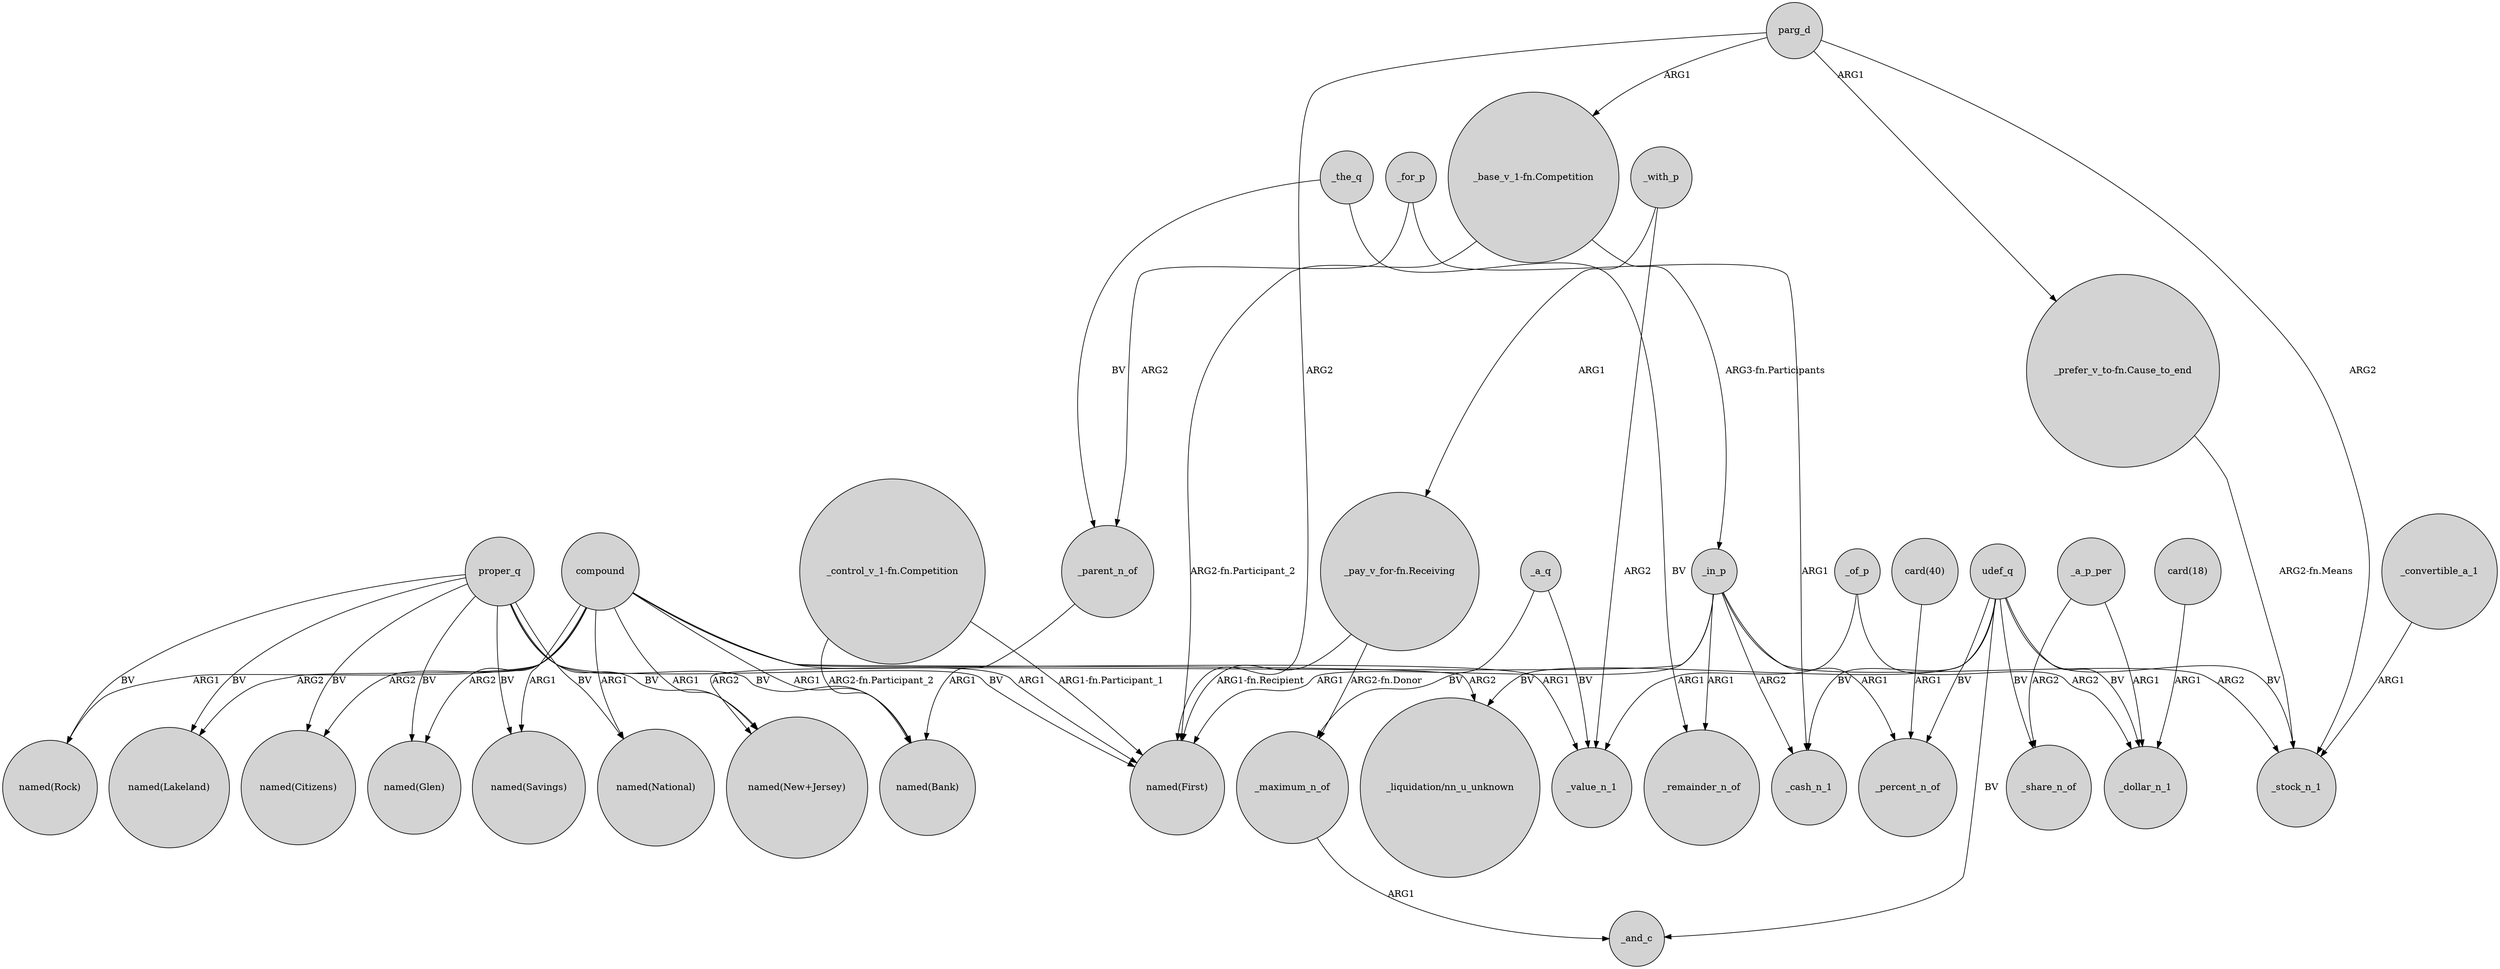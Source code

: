 digraph {
	node [shape=circle style=filled]
	"_base_v_1-fn.Competition" -> _in_p [label="ARG3-fn.Participants"]
	proper_q -> "named(New+Jersey)" [label=BV]
	udef_q -> _cash_n_1 [label=BV]
	_maximum_n_of -> _and_c [label=ARG1]
	_the_q -> _parent_n_of [label=BV]
	_a_q -> _maximum_n_of [label=BV]
	compound -> "named(New+Jersey)" [label=ARG1]
	"card(18)" -> _dollar_n_1 [label=ARG1]
	proper_q -> "named(Rock)" [label=BV]
	proper_q -> "named(First)" [label=BV]
	"card(40)" -> _percent_n_of [label=ARG1]
	compound -> "named(Bank)" [label=ARG1]
	_in_p -> "named(New+Jersey)" [label=ARG2]
	_for_p -> _parent_n_of [label=ARG2]
	_with_p -> _value_n_1 [label=ARG2]
	proper_q -> "named(Lakeland)" [label=BV]
	_in_p -> _remainder_n_of [label=ARG1]
	udef_q -> _and_c [label=BV]
	"_control_v_1-fn.Competition" -> "named(Bank)" [label="ARG2-fn.Participant_2"]
	"_prefer_v_to-fn.Cause_to_end" -> _stock_n_1 [label="ARG2-fn.Means"]
	"_pay_v_for-fn.Receiving" -> _maximum_n_of [label="ARG2-fn.Donor"]
	compound -> "named(National)" [label=ARG1]
	udef_q -> _stock_n_1 [label=BV]
	proper_q -> "named(Savings)" [label=BV]
	_a_p_per -> _share_n_of [label=ARG2]
	_with_p -> "_pay_v_for-fn.Receiving" [label=ARG1]
	udef_q -> _percent_n_of [label=BV]
	_in_p -> _stock_n_1 [label=ARG2]
	compound -> "named(Glen)" [label=ARG2]
	udef_q -> "_liquidation/nn_u_unknown" [label=BV]
	udef_q -> _share_n_of [label=BV]
	_a_q -> _value_n_1 [label=BV]
	compound -> "_liquidation/nn_u_unknown" [label=ARG2]
	udef_q -> _dollar_n_1 [label=BV]
	proper_q -> "named(Citizens)" [label=BV]
	"_control_v_1-fn.Competition" -> "named(First)" [label="ARG1-fn.Participant_1"]
	_of_p -> _value_n_1 [label=ARG1]
	"_pay_v_for-fn.Receiving" -> "named(First)" [label="ARG1-fn.Recipient"]
	proper_q -> "named(Glen)" [label=BV]
	_convertible_a_1 -> _stock_n_1 [label=ARG1]
	parg_d -> "_prefer_v_to-fn.Cause_to_end" [label=ARG1]
	parg_d -> "named(First)" [label=ARG2]
	_a_p_per -> _dollar_n_1 [label=ARG1]
	"_base_v_1-fn.Competition" -> "named(First)" [label="ARG2-fn.Participant_2"]
	_the_q -> _remainder_n_of [label=BV]
	_for_p -> _cash_n_1 [label=ARG1]
	compound -> "named(Lakeland)" [label=ARG2]
	_in_p -> _cash_n_1 [label=ARG2]
	compound -> "named(Savings)" [label=ARG1]
	compound -> "named(First)" [label=ARG1]
	_in_p -> "named(First)" [label=ARG1]
	proper_q -> "named(National)" [label=BV]
	compound -> _value_n_1 [label=ARG1]
	_of_p -> _dollar_n_1 [label=ARG2]
	compound -> "named(Rock)" [label=ARG1]
	compound -> "named(Citizens)" [label=ARG2]
	_parent_n_of -> "named(Bank)" [label=ARG1]
	_in_p -> _percent_n_of [label=ARG1]
	parg_d -> _stock_n_1 [label=ARG2]
	proper_q -> "named(Bank)" [label=BV]
	parg_d -> "_base_v_1-fn.Competition" [label=ARG1]
}
